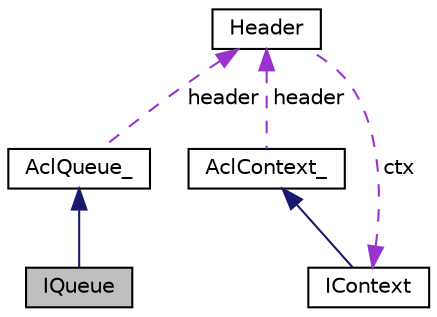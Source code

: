 digraph "IQueue"
{
 // LATEX_PDF_SIZE
  edge [fontname="Helvetica",fontsize="10",labelfontname="Helvetica",labelfontsize="10"];
  node [fontname="Helvetica",fontsize="10",shape=record];
  Node1 [label="IQueue",height=0.2,width=0.4,color="black", fillcolor="grey75", style="filled", fontcolor="black",tooltip="Base class specifying the queue interface."];
  Node2 -> Node1 [dir="back",color="midnightblue",fontsize="10",style="solid",fontname="Helvetica"];
  Node2 [label="AclQueue_",height=0.2,width=0.4,color="black", fillcolor="white", style="filled",URL="$struct_acl_queue__.xhtml",tooltip=" "];
  Node3 -> Node2 [dir="back",color="darkorchid3",fontsize="10",style="dashed",label=" header" ,fontname="Helvetica"];
  Node3 [label="Header",height=0.2,width=0.4,color="black", fillcolor="white", style="filled",URL="$structarm__compute_1_1detail_1_1_header.xhtml",tooltip=" "];
  Node4 -> Node3 [dir="back",color="darkorchid3",fontsize="10",style="dashed",label=" ctx" ,fontname="Helvetica"];
  Node4 [label="IContext",height=0.2,width=0.4,color="black", fillcolor="white", style="filled",URL="$classarm__compute_1_1_i_context.xhtml",tooltip="Context interface."];
  Node5 -> Node4 [dir="back",color="midnightblue",fontsize="10",style="solid",fontname="Helvetica"];
  Node5 [label="AclContext_",height=0.2,width=0.4,color="black", fillcolor="white", style="filled",URL="$struct_acl_context__.xhtml",tooltip=" "];
  Node3 -> Node5 [dir="back",color="darkorchid3",fontsize="10",style="dashed",label=" header" ,fontname="Helvetica"];
}
